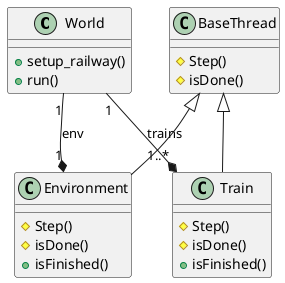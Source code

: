 @startuml
skinparam Shadowing false

class World {
    + setup_railway()
    + run() 
}
class Environment {
    # Step() 
    # isDone()
    + isFinished() 
} 
class BaseThread {
    # Step() 
    # isDone() 
}
class Train {
    # Step()
    # isDone() 
    + isFinished() 
}

World "1" --* "1" Environment : env 
World "1" --* "1..*" Train : trains
BaseThread <|-- Environment
BaseThread <|-- Train  

@enduml